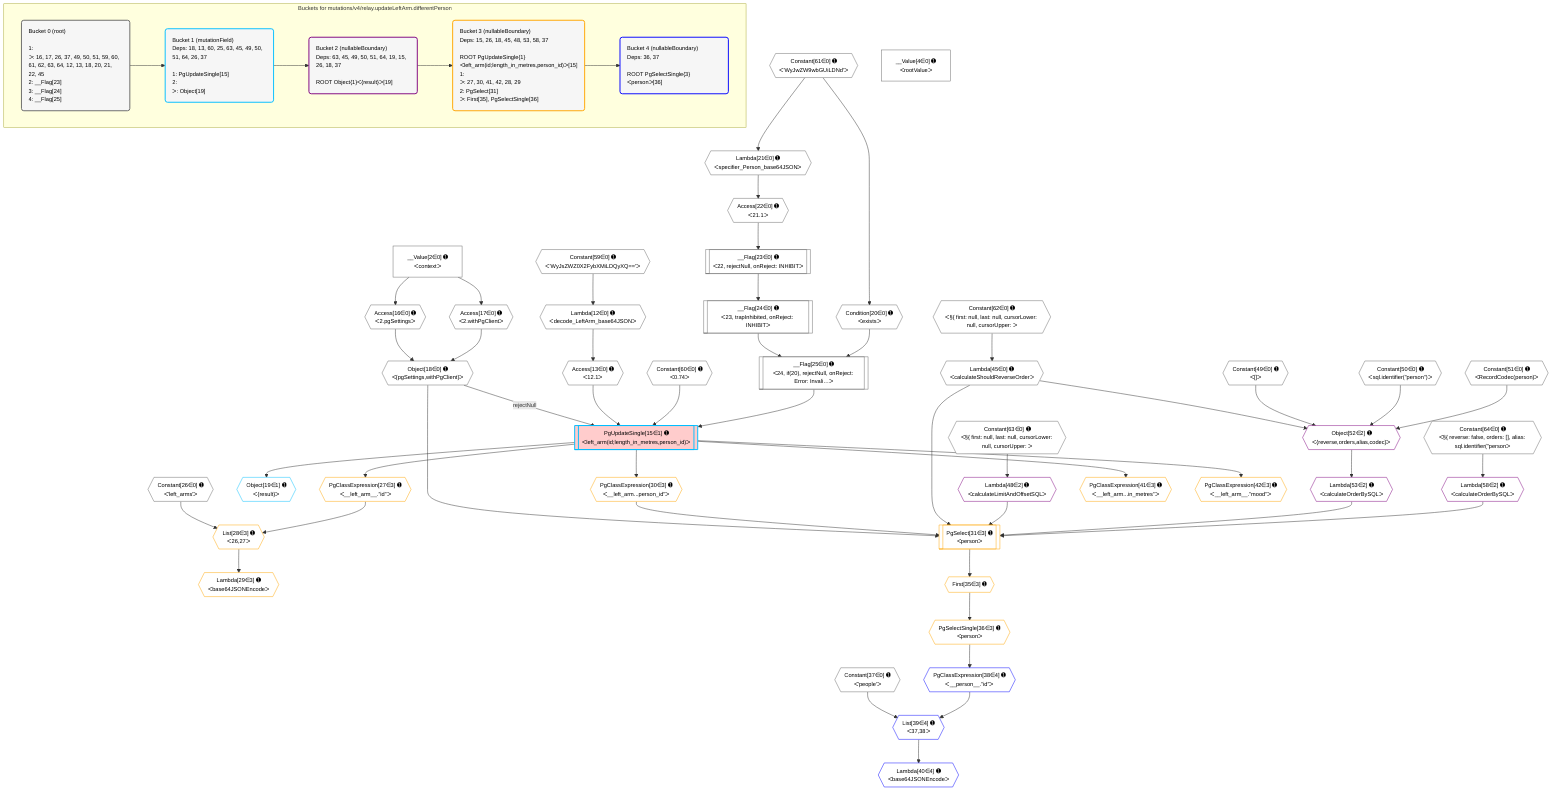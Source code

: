%%{init: {'themeVariables': { 'fontSize': '12px'}}}%%
graph TD
    classDef path fill:#eee,stroke:#000,color:#000
    classDef plan fill:#fff,stroke-width:1px,color:#000
    classDef itemplan fill:#fff,stroke-width:2px,color:#000
    classDef unbatchedplan fill:#dff,stroke-width:1px,color:#000
    classDef sideeffectplan fill:#fcc,stroke-width:2px,color:#000
    classDef bucket fill:#f6f6f6,color:#000,stroke-width:2px,text-align:left


    %% plan dependencies
    Object18{{"Object[18∈0] ➊<br />ᐸ{pgSettings,withPgClient}ᐳ"}}:::plan
    Access16{{"Access[16∈0] ➊<br />ᐸ2.pgSettingsᐳ"}}:::plan
    Access17{{"Access[17∈0] ➊<br />ᐸ2.withPgClientᐳ"}}:::plan
    Access16 & Access17 --> Object18
    __Flag25[["__Flag[25∈0] ➊<br />ᐸ24, if(20), rejectNull, onReject: Error: Invali…ᐳ"]]:::plan
    __Flag24[["__Flag[24∈0] ➊<br />ᐸ23, trapInhibited, onReject: INHIBITᐳ"]]:::plan
    Condition20{{"Condition[20∈0] ➊<br />ᐸexistsᐳ"}}:::plan
    __Flag24 & Condition20 --> __Flag25
    Lambda12{{"Lambda[12∈0] ➊<br />ᐸdecode_LeftArm_base64JSONᐳ"}}:::plan
    Constant59{{"Constant[59∈0] ➊<br />ᐸ'WyJsZWZ0X2FybXMiLDQyXQ=='ᐳ"}}:::plan
    Constant59 --> Lambda12
    Access13{{"Access[13∈0] ➊<br />ᐸ12.1ᐳ"}}:::plan
    Lambda12 --> Access13
    __Value2["__Value[2∈0] ➊<br />ᐸcontextᐳ"]:::plan
    __Value2 --> Access16
    __Value2 --> Access17
    Constant61{{"Constant[61∈0] ➊<br />ᐸ'WyJwZW9wbGUiLDNd'ᐳ"}}:::plan
    Constant61 --> Condition20
    Lambda21{{"Lambda[21∈0] ➊<br />ᐸspecifier_Person_base64JSONᐳ"}}:::plan
    Constant61 --> Lambda21
    Access22{{"Access[22∈0] ➊<br />ᐸ21.1ᐳ"}}:::plan
    Lambda21 --> Access22
    __Flag23[["__Flag[23∈0] ➊<br />ᐸ22, rejectNull, onReject: INHIBITᐳ"]]:::plan
    Access22 --> __Flag23
    __Flag23 --> __Flag24
    Lambda45{{"Lambda[45∈0] ➊<br />ᐸcalculateShouldReverseOrderᐳ"}}:::plan
    Constant62{{"Constant[62∈0] ➊<br />ᐸ§{ first: null, last: null, cursorLower: null, cursorUpper: ᐳ"}}:::plan
    Constant62 --> Lambda45
    __Value4["__Value[4∈0] ➊<br />ᐸrootValueᐳ"]:::plan
    Constant26{{"Constant[26∈0] ➊<br />ᐸ'left_arms'ᐳ"}}:::plan
    Constant37{{"Constant[37∈0] ➊<br />ᐸ'people'ᐳ"}}:::plan
    Constant49{{"Constant[49∈0] ➊<br />ᐸ[]ᐳ"}}:::plan
    Constant50{{"Constant[50∈0] ➊<br />ᐸsql.identifier(”person”)ᐳ"}}:::plan
    Constant51{{"Constant[51∈0] ➊<br />ᐸRecordCodec(person)ᐳ"}}:::plan
    Constant60{{"Constant[60∈0] ➊<br />ᐸ0.74ᐳ"}}:::plan
    Constant63{{"Constant[63∈0] ➊<br />ᐸ§{ first: null, last: null, cursorLower: null, cursorUpper: ᐳ"}}:::plan
    Constant64{{"Constant[64∈0] ➊<br />ᐸ§{ reverse: false, orders: [], alias: sql.identifier(”personᐳ"}}:::plan
    PgUpdateSingle15[["PgUpdateSingle[15∈1] ➊<br />ᐸleft_arm(id;length_in_metres,person_id)ᐳ"]]:::sideeffectplan
    Object18 -->|rejectNull| PgUpdateSingle15
    Access13 & Constant60 & __Flag25 --> PgUpdateSingle15
    Object19{{"Object[19∈1] ➊<br />ᐸ{result}ᐳ"}}:::plan
    PgUpdateSingle15 --> Object19
    Object52{{"Object[52∈2] ➊<br />ᐸ{reverse,orders,alias,codec}ᐳ"}}:::plan
    Lambda45 & Constant49 & Constant50 & Constant51 --> Object52
    Lambda48{{"Lambda[48∈2] ➊<br />ᐸcalculateLimitAndOffsetSQLᐳ"}}:::plan
    Constant63 --> Lambda48
    Lambda53{{"Lambda[53∈2] ➊<br />ᐸcalculateOrderBySQLᐳ"}}:::plan
    Object52 --> Lambda53
    Lambda58{{"Lambda[58∈2] ➊<br />ᐸcalculateOrderBySQLᐳ"}}:::plan
    Constant64 --> Lambda58
    PgSelect31[["PgSelect[31∈3] ➊<br />ᐸpersonᐳ"]]:::plan
    PgClassExpression30{{"PgClassExpression[30∈3] ➊<br />ᐸ__left_arm...person_id”ᐳ"}}:::plan
    Object18 & PgClassExpression30 & Lambda45 & Lambda48 & Lambda53 & Lambda58 --> PgSelect31
    List28{{"List[28∈3] ➊<br />ᐸ26,27ᐳ"}}:::plan
    PgClassExpression27{{"PgClassExpression[27∈3] ➊<br />ᐸ__left_arm__.”id”ᐳ"}}:::plan
    Constant26 & PgClassExpression27 --> List28
    PgUpdateSingle15 --> PgClassExpression27
    Lambda29{{"Lambda[29∈3] ➊<br />ᐸbase64JSONEncodeᐳ"}}:::plan
    List28 --> Lambda29
    PgUpdateSingle15 --> PgClassExpression30
    First35{{"First[35∈3] ➊"}}:::plan
    PgSelect31 --> First35
    PgSelectSingle36{{"PgSelectSingle[36∈3] ➊<br />ᐸpersonᐳ"}}:::plan
    First35 --> PgSelectSingle36
    PgClassExpression41{{"PgClassExpression[41∈3] ➊<br />ᐸ__left_arm...in_metres”ᐳ"}}:::plan
    PgUpdateSingle15 --> PgClassExpression41
    PgClassExpression42{{"PgClassExpression[42∈3] ➊<br />ᐸ__left_arm__.”mood”ᐳ"}}:::plan
    PgUpdateSingle15 --> PgClassExpression42
    List39{{"List[39∈4] ➊<br />ᐸ37,38ᐳ"}}:::plan
    PgClassExpression38{{"PgClassExpression[38∈4] ➊<br />ᐸ__person__.”id”ᐳ"}}:::plan
    Constant37 & PgClassExpression38 --> List39
    PgSelectSingle36 --> PgClassExpression38
    Lambda40{{"Lambda[40∈4] ➊<br />ᐸbase64JSONEncodeᐳ"}}:::plan
    List39 --> Lambda40

    %% define steps

    subgraph "Buckets for mutations/v4/relay.updateLeftArm.differentPerson"
    Bucket0("Bucket 0 (root)<br /><br />1: <br />ᐳ: 16, 17, 26, 37, 49, 50, 51, 59, 60, 61, 62, 63, 64, 12, 13, 18, 20, 21, 22, 45<br />2: __Flag[23]<br />3: __Flag[24]<br />4: __Flag[25]"):::bucket
    classDef bucket0 stroke:#696969
    class Bucket0,__Value2,__Value4,Lambda12,Access13,Access16,Access17,Object18,Condition20,Lambda21,Access22,__Flag23,__Flag24,__Flag25,Constant26,Constant37,Lambda45,Constant49,Constant50,Constant51,Constant59,Constant60,Constant61,Constant62,Constant63,Constant64 bucket0
    Bucket1("Bucket 1 (mutationField)<br />Deps: 18, 13, 60, 25, 63, 45, 49, 50, 51, 64, 26, 37<br /><br />1: PgUpdateSingle[15]<br />2: <br />ᐳ: Object[19]"):::bucket
    classDef bucket1 stroke:#00bfff
    class Bucket1,PgUpdateSingle15,Object19 bucket1
    Bucket2("Bucket 2 (nullableBoundary)<br />Deps: 63, 45, 49, 50, 51, 64, 19, 15, 26, 18, 37<br /><br />ROOT Object{1}ᐸ{result}ᐳ[19]"):::bucket
    classDef bucket2 stroke:#7f007f
    class Bucket2,Lambda48,Object52,Lambda53,Lambda58 bucket2
    Bucket3("Bucket 3 (nullableBoundary)<br />Deps: 15, 26, 18, 45, 48, 53, 58, 37<br /><br />ROOT PgUpdateSingle{1}ᐸleft_arm(id;length_in_metres,person_id)ᐳ[15]<br />1: <br />ᐳ: 27, 30, 41, 42, 28, 29<br />2: PgSelect[31]<br />ᐳ: First[35], PgSelectSingle[36]"):::bucket
    classDef bucket3 stroke:#ffa500
    class Bucket3,PgClassExpression27,List28,Lambda29,PgClassExpression30,PgSelect31,First35,PgSelectSingle36,PgClassExpression41,PgClassExpression42 bucket3
    Bucket4("Bucket 4 (nullableBoundary)<br />Deps: 36, 37<br /><br />ROOT PgSelectSingle{3}ᐸpersonᐳ[36]"):::bucket
    classDef bucket4 stroke:#0000ff
    class Bucket4,PgClassExpression38,List39,Lambda40 bucket4
    Bucket0 --> Bucket1
    Bucket1 --> Bucket2
    Bucket2 --> Bucket3
    Bucket3 --> Bucket4
    end